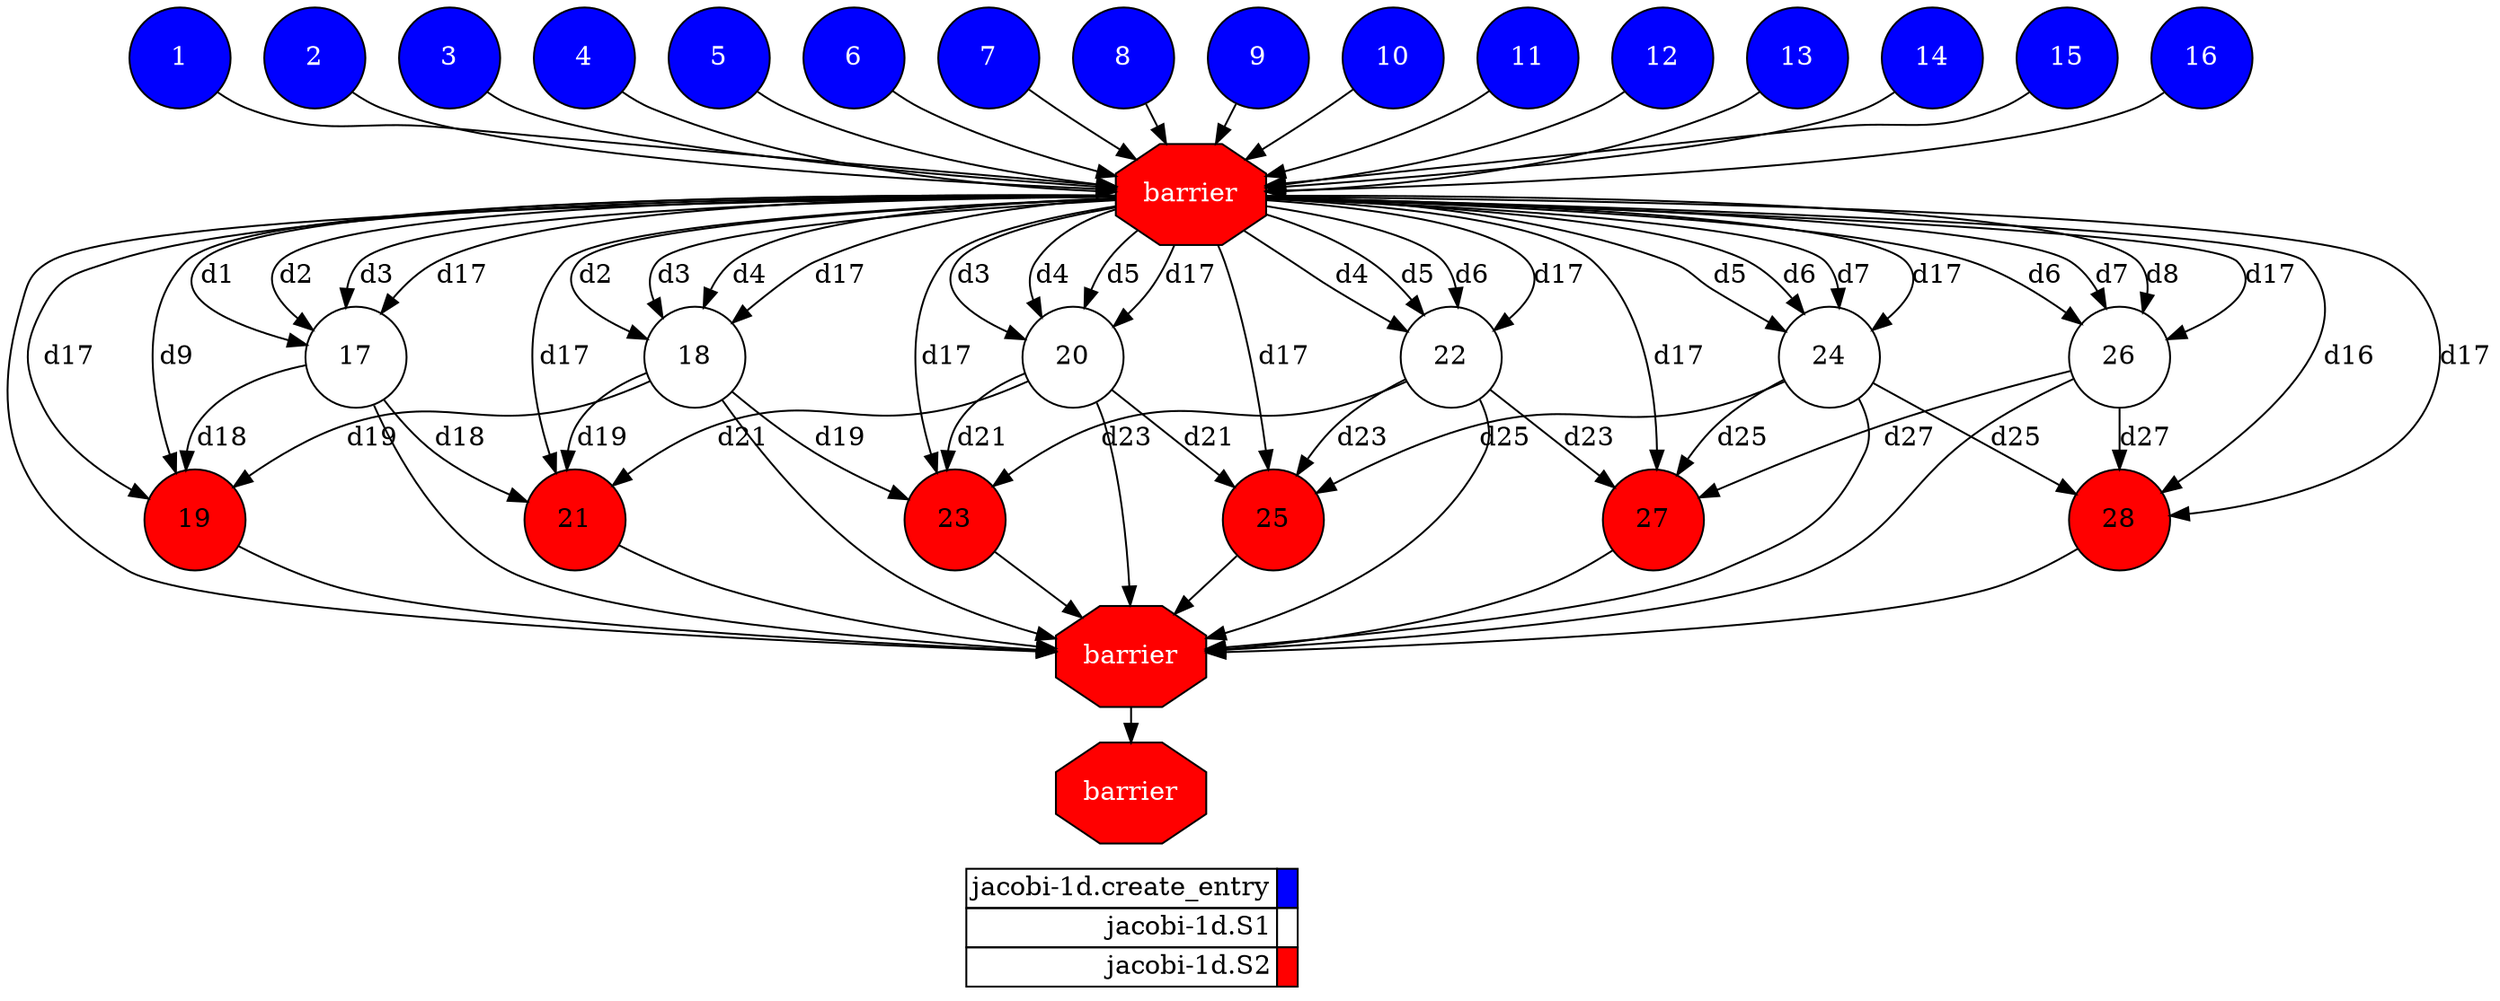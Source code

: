 digraph {
  rankdir=TB;
  labeljust="l";
  subgraph dependence_graph {
    ranksep=0.20;
    node[height=0.75];

1[shape=circle, style=filled fillcolor="#0000ff" fontcolor="#ffffff"];
2[shape=circle, style=filled fillcolor="#0000ff" fontcolor="#ffffff"];
3[shape=circle, style=filled fillcolor="#0000ff" fontcolor="#ffffff"];
4[shape=circle, style=filled fillcolor="#0000ff" fontcolor="#ffffff"];
5[shape=circle, style=filled fillcolor="#0000ff" fontcolor="#ffffff"];
6[shape=circle, style=filled fillcolor="#0000ff" fontcolor="#ffffff"];
7[shape=circle, style=filled fillcolor="#0000ff" fontcolor="#ffffff"];
8[shape=circle, style=filled fillcolor="#0000ff" fontcolor="#ffffff"];
9[shape=circle, style=filled fillcolor="#0000ff" fontcolor="#ffffff"];
10[shape=circle, style=filled fillcolor="#0000ff" fontcolor="#ffffff"];
11[shape=circle, style=filled fillcolor="#0000ff" fontcolor="#ffffff"];
12[shape=circle, style=filled fillcolor="#0000ff" fontcolor="#ffffff"];
13[shape=circle, style=filled fillcolor="#0000ff" fontcolor="#ffffff"];
14[shape=circle, style=filled fillcolor="#0000ff" fontcolor="#ffffff"];
15[shape=circle, style=filled fillcolor="#0000ff" fontcolor="#ffffff"];
16[shape=circle, style=filled fillcolor="#0000ff" fontcolor="#ffffff"];
Synchro1[label="barrier", shape=octagon, style=filled fillcolor="#ff0000" fontcolor="#FFFFFF"];
9 -> Synchro1;
12 -> Synchro1;
5 -> Synchro1;
14 -> Synchro1;
7 -> Synchro1;
13 -> Synchro1;
4 -> Synchro1;
10 -> Synchro1;
1 -> Synchro1;
16 -> Synchro1;
2 -> Synchro1;
6 -> Synchro1;
3 -> Synchro1;
15 -> Synchro1;
8 -> Synchro1;
11 -> Synchro1;
17[shape=circle, style=filled fillcolor="#ffffff" fontcolor="#000000"];
Synchro1 -> 17[ label="d17" ];
Synchro1 -> 17[ label="d1" ];
Synchro1 -> 17[ label="d2" ];
Synchro1 -> 17[ label="d3" ];
18[shape=circle, style=filled fillcolor="#ffffff" fontcolor="#000000"];
Synchro1 -> 18[ label="d17" ];
Synchro1 -> 18[ label="d2" ];
Synchro1 -> 18[ label="d3" ];
Synchro1 -> 18[ label="d4" ];
19[shape=circle, style=filled fillcolor="#ff0000" fontcolor="#000000"];
Synchro1 -> 19[ label="d17" ];
Synchro1 -> 19[ label="d9" ];
17 -> 19[ label="d18" ];
18 -> 19[ label="d19" ];
20[shape=circle, style=filled fillcolor="#ffffff" fontcolor="#000000"];
Synchro1 -> 20[ label="d17" ];
Synchro1 -> 20[ label="d3" ];
Synchro1 -> 20[ label="d4" ];
Synchro1 -> 20[ label="d5" ];
21[shape=circle, style=filled fillcolor="#ff0000" fontcolor="#000000"];
Synchro1 -> 21[ label="d17" ];
17 -> 21[ label="d18" ];
18 -> 21[ label="d19" ];
20 -> 21[ label="d21" ];
22[shape=circle, style=filled fillcolor="#ffffff" fontcolor="#000000"];
Synchro1 -> 22[ label="d17" ];
Synchro1 -> 22[ label="d4" ];
Synchro1 -> 22[ label="d5" ];
Synchro1 -> 22[ label="d6" ];
23[shape=circle, style=filled fillcolor="#ff0000" fontcolor="#000000"];
Synchro1 -> 23[ label="d17" ];
18 -> 23[ label="d19" ];
20 -> 23[ label="d21" ];
22 -> 23[ label="d23" ];
24[shape=circle, style=filled fillcolor="#ffffff" fontcolor="#000000"];
Synchro1 -> 24[ label="d17" ];
Synchro1 -> 24[ label="d5" ];
Synchro1 -> 24[ label="d6" ];
Synchro1 -> 24[ label="d7" ];
25[shape=circle, style=filled fillcolor="#ff0000" fontcolor="#000000"];
Synchro1 -> 25[ label="d17" ];
20 -> 25[ label="d21" ];
22 -> 25[ label="d23" ];
24 -> 25[ label="d25" ];
26[shape=circle, style=filled fillcolor="#ffffff" fontcolor="#000000"];
Synchro1 -> 26[ label="d17" ];
Synchro1 -> 26[ label="d6" ];
Synchro1 -> 26[ label="d7" ];
Synchro1 -> 26[ label="d8" ];
27[shape=circle, style=filled fillcolor="#ff0000" fontcolor="#000000"];
Synchro1 -> 27[ label="d17" ];
22 -> 27[ label="d23" ];
24 -> 27[ label="d25" ];
26 -> 27[ label="d27" ];
28[shape=circle, style=filled fillcolor="#ff0000" fontcolor="#000000"];
Synchro1 -> 28[ label="d17" ];
24 -> 28[ label="d25" ];
26 -> 28[ label="d27" ];
Synchro1 -> 28[ label="d16" ];
Synchro2[label="barrier", shape=octagon, style=filled fillcolor="#ff0000" fontcolor="#FFFFFF"];
Synchro1 -> Synchro2;
19 -> Synchro2;
25 -> Synchro2;
26 -> Synchro2;
22 -> Synchro2;
21 -> Synchro2;
17 -> Synchro2;
27 -> Synchro2;
20 -> Synchro2;
24 -> Synchro2;
23 -> Synchro2;
28 -> Synchro2;
18 -> Synchro2;
Synchro3[label="barrier", shape=octagon, style=filled fillcolor="#ff0000" fontcolor="#FFFFFF"];
Synchro2 -> Synchro3;  }
  subgraph legend {
    rank=sink;
    node [shape=plaintext, height=0.75];
    ranksep=0.20;
    label = "Legend";
    key [label=<
      <table border="0" cellpadding="2" cellspacing="0" cellborder="1">
<tr>
<td align="right">jacobi-1d.create_entry</td>
<td bgcolor="#0000ff">&nbsp;</td>
</tr>
<tr>
<td align="right">jacobi-1d.S1</td>
<td bgcolor="#ffffff">&nbsp;</td>
</tr>
<tr>
<td align="right">jacobi-1d.S2</td>
<td bgcolor="#ff0000">&nbsp;</td>
</tr>
      </table>
    >]
  }
}

